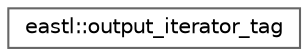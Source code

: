 digraph "类继承关系图"
{
 // LATEX_PDF_SIZE
  bgcolor="transparent";
  edge [fontname=Helvetica,fontsize=10,labelfontname=Helvetica,labelfontsize=10];
  node [fontname=Helvetica,fontsize=10,shape=box,height=0.2,width=0.4];
  rankdir="LR";
  Node0 [id="Node000000",label="eastl::output_iterator_tag",height=0.2,width=0.4,color="grey40", fillcolor="white", style="filled",URL="$structeastl_1_1output__iterator__tag.html",tooltip=" "];
}
